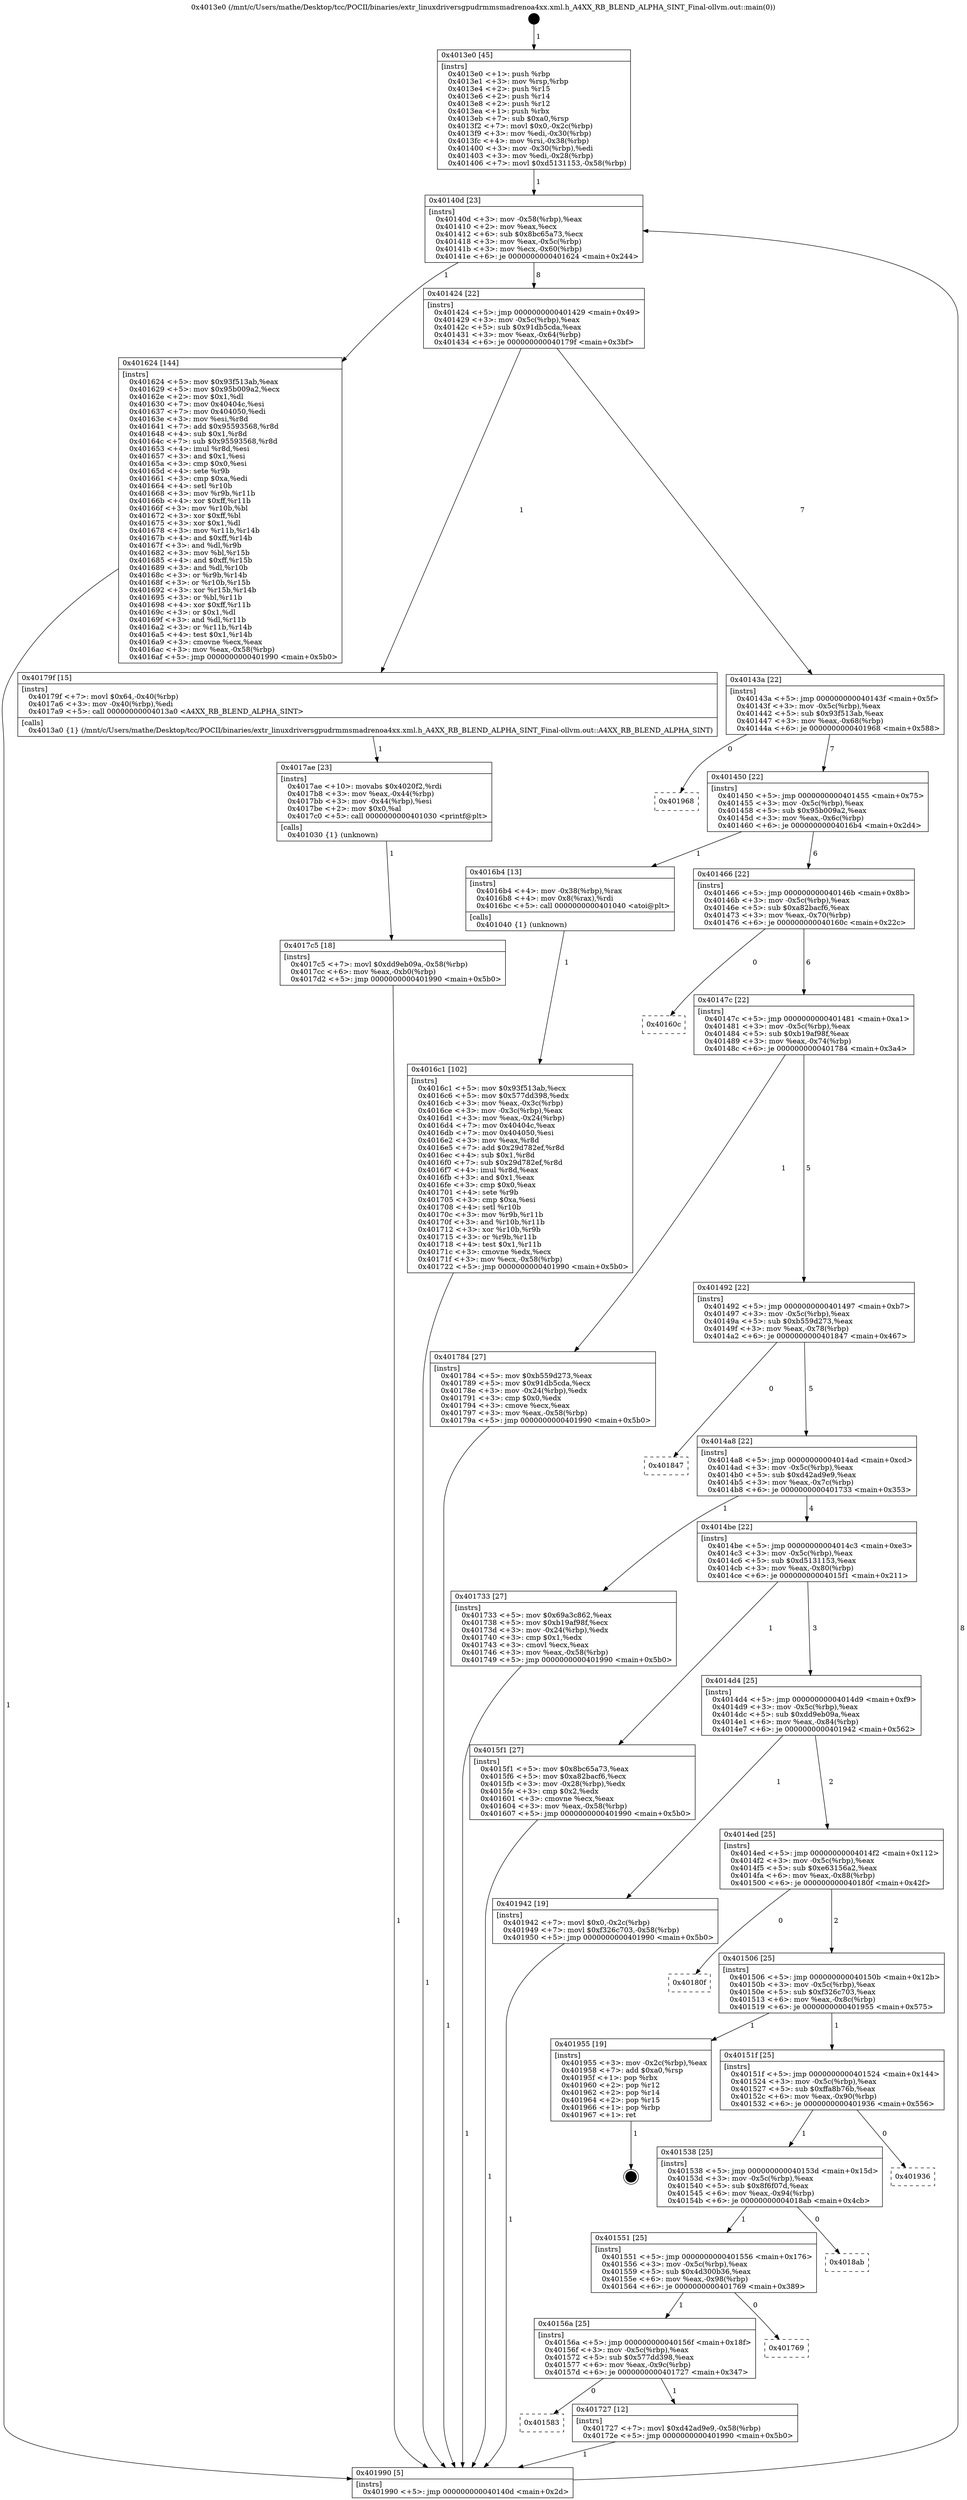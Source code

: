 digraph "0x4013e0" {
  label = "0x4013e0 (/mnt/c/Users/mathe/Desktop/tcc/POCII/binaries/extr_linuxdriversgpudrmmsmadrenoa4xx.xml.h_A4XX_RB_BLEND_ALPHA_SINT_Final-ollvm.out::main(0))"
  labelloc = "t"
  node[shape=record]

  Entry [label="",width=0.3,height=0.3,shape=circle,fillcolor=black,style=filled]
  "0x40140d" [label="{
     0x40140d [23]\l
     | [instrs]\l
     &nbsp;&nbsp;0x40140d \<+3\>: mov -0x58(%rbp),%eax\l
     &nbsp;&nbsp;0x401410 \<+2\>: mov %eax,%ecx\l
     &nbsp;&nbsp;0x401412 \<+6\>: sub $0x8bc65a73,%ecx\l
     &nbsp;&nbsp;0x401418 \<+3\>: mov %eax,-0x5c(%rbp)\l
     &nbsp;&nbsp;0x40141b \<+3\>: mov %ecx,-0x60(%rbp)\l
     &nbsp;&nbsp;0x40141e \<+6\>: je 0000000000401624 \<main+0x244\>\l
  }"]
  "0x401624" [label="{
     0x401624 [144]\l
     | [instrs]\l
     &nbsp;&nbsp;0x401624 \<+5\>: mov $0x93f513ab,%eax\l
     &nbsp;&nbsp;0x401629 \<+5\>: mov $0x95b009a2,%ecx\l
     &nbsp;&nbsp;0x40162e \<+2\>: mov $0x1,%dl\l
     &nbsp;&nbsp;0x401630 \<+7\>: mov 0x40404c,%esi\l
     &nbsp;&nbsp;0x401637 \<+7\>: mov 0x404050,%edi\l
     &nbsp;&nbsp;0x40163e \<+3\>: mov %esi,%r8d\l
     &nbsp;&nbsp;0x401641 \<+7\>: add $0x95593568,%r8d\l
     &nbsp;&nbsp;0x401648 \<+4\>: sub $0x1,%r8d\l
     &nbsp;&nbsp;0x40164c \<+7\>: sub $0x95593568,%r8d\l
     &nbsp;&nbsp;0x401653 \<+4\>: imul %r8d,%esi\l
     &nbsp;&nbsp;0x401657 \<+3\>: and $0x1,%esi\l
     &nbsp;&nbsp;0x40165a \<+3\>: cmp $0x0,%esi\l
     &nbsp;&nbsp;0x40165d \<+4\>: sete %r9b\l
     &nbsp;&nbsp;0x401661 \<+3\>: cmp $0xa,%edi\l
     &nbsp;&nbsp;0x401664 \<+4\>: setl %r10b\l
     &nbsp;&nbsp;0x401668 \<+3\>: mov %r9b,%r11b\l
     &nbsp;&nbsp;0x40166b \<+4\>: xor $0xff,%r11b\l
     &nbsp;&nbsp;0x40166f \<+3\>: mov %r10b,%bl\l
     &nbsp;&nbsp;0x401672 \<+3\>: xor $0xff,%bl\l
     &nbsp;&nbsp;0x401675 \<+3\>: xor $0x1,%dl\l
     &nbsp;&nbsp;0x401678 \<+3\>: mov %r11b,%r14b\l
     &nbsp;&nbsp;0x40167b \<+4\>: and $0xff,%r14b\l
     &nbsp;&nbsp;0x40167f \<+3\>: and %dl,%r9b\l
     &nbsp;&nbsp;0x401682 \<+3\>: mov %bl,%r15b\l
     &nbsp;&nbsp;0x401685 \<+4\>: and $0xff,%r15b\l
     &nbsp;&nbsp;0x401689 \<+3\>: and %dl,%r10b\l
     &nbsp;&nbsp;0x40168c \<+3\>: or %r9b,%r14b\l
     &nbsp;&nbsp;0x40168f \<+3\>: or %r10b,%r15b\l
     &nbsp;&nbsp;0x401692 \<+3\>: xor %r15b,%r14b\l
     &nbsp;&nbsp;0x401695 \<+3\>: or %bl,%r11b\l
     &nbsp;&nbsp;0x401698 \<+4\>: xor $0xff,%r11b\l
     &nbsp;&nbsp;0x40169c \<+3\>: or $0x1,%dl\l
     &nbsp;&nbsp;0x40169f \<+3\>: and %dl,%r11b\l
     &nbsp;&nbsp;0x4016a2 \<+3\>: or %r11b,%r14b\l
     &nbsp;&nbsp;0x4016a5 \<+4\>: test $0x1,%r14b\l
     &nbsp;&nbsp;0x4016a9 \<+3\>: cmovne %ecx,%eax\l
     &nbsp;&nbsp;0x4016ac \<+3\>: mov %eax,-0x58(%rbp)\l
     &nbsp;&nbsp;0x4016af \<+5\>: jmp 0000000000401990 \<main+0x5b0\>\l
  }"]
  "0x401424" [label="{
     0x401424 [22]\l
     | [instrs]\l
     &nbsp;&nbsp;0x401424 \<+5\>: jmp 0000000000401429 \<main+0x49\>\l
     &nbsp;&nbsp;0x401429 \<+3\>: mov -0x5c(%rbp),%eax\l
     &nbsp;&nbsp;0x40142c \<+5\>: sub $0x91db5cda,%eax\l
     &nbsp;&nbsp;0x401431 \<+3\>: mov %eax,-0x64(%rbp)\l
     &nbsp;&nbsp;0x401434 \<+6\>: je 000000000040179f \<main+0x3bf\>\l
  }"]
  Exit [label="",width=0.3,height=0.3,shape=circle,fillcolor=black,style=filled,peripheries=2]
  "0x40179f" [label="{
     0x40179f [15]\l
     | [instrs]\l
     &nbsp;&nbsp;0x40179f \<+7\>: movl $0x64,-0x40(%rbp)\l
     &nbsp;&nbsp;0x4017a6 \<+3\>: mov -0x40(%rbp),%edi\l
     &nbsp;&nbsp;0x4017a9 \<+5\>: call 00000000004013a0 \<A4XX_RB_BLEND_ALPHA_SINT\>\l
     | [calls]\l
     &nbsp;&nbsp;0x4013a0 \{1\} (/mnt/c/Users/mathe/Desktop/tcc/POCII/binaries/extr_linuxdriversgpudrmmsmadrenoa4xx.xml.h_A4XX_RB_BLEND_ALPHA_SINT_Final-ollvm.out::A4XX_RB_BLEND_ALPHA_SINT)\l
  }"]
  "0x40143a" [label="{
     0x40143a [22]\l
     | [instrs]\l
     &nbsp;&nbsp;0x40143a \<+5\>: jmp 000000000040143f \<main+0x5f\>\l
     &nbsp;&nbsp;0x40143f \<+3\>: mov -0x5c(%rbp),%eax\l
     &nbsp;&nbsp;0x401442 \<+5\>: sub $0x93f513ab,%eax\l
     &nbsp;&nbsp;0x401447 \<+3\>: mov %eax,-0x68(%rbp)\l
     &nbsp;&nbsp;0x40144a \<+6\>: je 0000000000401968 \<main+0x588\>\l
  }"]
  "0x4017c5" [label="{
     0x4017c5 [18]\l
     | [instrs]\l
     &nbsp;&nbsp;0x4017c5 \<+7\>: movl $0xdd9eb09a,-0x58(%rbp)\l
     &nbsp;&nbsp;0x4017cc \<+6\>: mov %eax,-0xb0(%rbp)\l
     &nbsp;&nbsp;0x4017d2 \<+5\>: jmp 0000000000401990 \<main+0x5b0\>\l
  }"]
  "0x401968" [label="{
     0x401968\l
  }", style=dashed]
  "0x401450" [label="{
     0x401450 [22]\l
     | [instrs]\l
     &nbsp;&nbsp;0x401450 \<+5\>: jmp 0000000000401455 \<main+0x75\>\l
     &nbsp;&nbsp;0x401455 \<+3\>: mov -0x5c(%rbp),%eax\l
     &nbsp;&nbsp;0x401458 \<+5\>: sub $0x95b009a2,%eax\l
     &nbsp;&nbsp;0x40145d \<+3\>: mov %eax,-0x6c(%rbp)\l
     &nbsp;&nbsp;0x401460 \<+6\>: je 00000000004016b4 \<main+0x2d4\>\l
  }"]
  "0x4017ae" [label="{
     0x4017ae [23]\l
     | [instrs]\l
     &nbsp;&nbsp;0x4017ae \<+10\>: movabs $0x4020f2,%rdi\l
     &nbsp;&nbsp;0x4017b8 \<+3\>: mov %eax,-0x44(%rbp)\l
     &nbsp;&nbsp;0x4017bb \<+3\>: mov -0x44(%rbp),%esi\l
     &nbsp;&nbsp;0x4017be \<+2\>: mov $0x0,%al\l
     &nbsp;&nbsp;0x4017c0 \<+5\>: call 0000000000401030 \<printf@plt\>\l
     | [calls]\l
     &nbsp;&nbsp;0x401030 \{1\} (unknown)\l
  }"]
  "0x4016b4" [label="{
     0x4016b4 [13]\l
     | [instrs]\l
     &nbsp;&nbsp;0x4016b4 \<+4\>: mov -0x38(%rbp),%rax\l
     &nbsp;&nbsp;0x4016b8 \<+4\>: mov 0x8(%rax),%rdi\l
     &nbsp;&nbsp;0x4016bc \<+5\>: call 0000000000401040 \<atoi@plt\>\l
     | [calls]\l
     &nbsp;&nbsp;0x401040 \{1\} (unknown)\l
  }"]
  "0x401466" [label="{
     0x401466 [22]\l
     | [instrs]\l
     &nbsp;&nbsp;0x401466 \<+5\>: jmp 000000000040146b \<main+0x8b\>\l
     &nbsp;&nbsp;0x40146b \<+3\>: mov -0x5c(%rbp),%eax\l
     &nbsp;&nbsp;0x40146e \<+5\>: sub $0xa82bacf6,%eax\l
     &nbsp;&nbsp;0x401473 \<+3\>: mov %eax,-0x70(%rbp)\l
     &nbsp;&nbsp;0x401476 \<+6\>: je 000000000040160c \<main+0x22c\>\l
  }"]
  "0x401583" [label="{
     0x401583\l
  }", style=dashed]
  "0x40160c" [label="{
     0x40160c\l
  }", style=dashed]
  "0x40147c" [label="{
     0x40147c [22]\l
     | [instrs]\l
     &nbsp;&nbsp;0x40147c \<+5\>: jmp 0000000000401481 \<main+0xa1\>\l
     &nbsp;&nbsp;0x401481 \<+3\>: mov -0x5c(%rbp),%eax\l
     &nbsp;&nbsp;0x401484 \<+5\>: sub $0xb19af98f,%eax\l
     &nbsp;&nbsp;0x401489 \<+3\>: mov %eax,-0x74(%rbp)\l
     &nbsp;&nbsp;0x40148c \<+6\>: je 0000000000401784 \<main+0x3a4\>\l
  }"]
  "0x401727" [label="{
     0x401727 [12]\l
     | [instrs]\l
     &nbsp;&nbsp;0x401727 \<+7\>: movl $0xd42ad9e9,-0x58(%rbp)\l
     &nbsp;&nbsp;0x40172e \<+5\>: jmp 0000000000401990 \<main+0x5b0\>\l
  }"]
  "0x401784" [label="{
     0x401784 [27]\l
     | [instrs]\l
     &nbsp;&nbsp;0x401784 \<+5\>: mov $0xb559d273,%eax\l
     &nbsp;&nbsp;0x401789 \<+5\>: mov $0x91db5cda,%ecx\l
     &nbsp;&nbsp;0x40178e \<+3\>: mov -0x24(%rbp),%edx\l
     &nbsp;&nbsp;0x401791 \<+3\>: cmp $0x0,%edx\l
     &nbsp;&nbsp;0x401794 \<+3\>: cmove %ecx,%eax\l
     &nbsp;&nbsp;0x401797 \<+3\>: mov %eax,-0x58(%rbp)\l
     &nbsp;&nbsp;0x40179a \<+5\>: jmp 0000000000401990 \<main+0x5b0\>\l
  }"]
  "0x401492" [label="{
     0x401492 [22]\l
     | [instrs]\l
     &nbsp;&nbsp;0x401492 \<+5\>: jmp 0000000000401497 \<main+0xb7\>\l
     &nbsp;&nbsp;0x401497 \<+3\>: mov -0x5c(%rbp),%eax\l
     &nbsp;&nbsp;0x40149a \<+5\>: sub $0xb559d273,%eax\l
     &nbsp;&nbsp;0x40149f \<+3\>: mov %eax,-0x78(%rbp)\l
     &nbsp;&nbsp;0x4014a2 \<+6\>: je 0000000000401847 \<main+0x467\>\l
  }"]
  "0x40156a" [label="{
     0x40156a [25]\l
     | [instrs]\l
     &nbsp;&nbsp;0x40156a \<+5\>: jmp 000000000040156f \<main+0x18f\>\l
     &nbsp;&nbsp;0x40156f \<+3\>: mov -0x5c(%rbp),%eax\l
     &nbsp;&nbsp;0x401572 \<+5\>: sub $0x577dd398,%eax\l
     &nbsp;&nbsp;0x401577 \<+6\>: mov %eax,-0x9c(%rbp)\l
     &nbsp;&nbsp;0x40157d \<+6\>: je 0000000000401727 \<main+0x347\>\l
  }"]
  "0x401847" [label="{
     0x401847\l
  }", style=dashed]
  "0x4014a8" [label="{
     0x4014a8 [22]\l
     | [instrs]\l
     &nbsp;&nbsp;0x4014a8 \<+5\>: jmp 00000000004014ad \<main+0xcd\>\l
     &nbsp;&nbsp;0x4014ad \<+3\>: mov -0x5c(%rbp),%eax\l
     &nbsp;&nbsp;0x4014b0 \<+5\>: sub $0xd42ad9e9,%eax\l
     &nbsp;&nbsp;0x4014b5 \<+3\>: mov %eax,-0x7c(%rbp)\l
     &nbsp;&nbsp;0x4014b8 \<+6\>: je 0000000000401733 \<main+0x353\>\l
  }"]
  "0x401769" [label="{
     0x401769\l
  }", style=dashed]
  "0x401733" [label="{
     0x401733 [27]\l
     | [instrs]\l
     &nbsp;&nbsp;0x401733 \<+5\>: mov $0x69a3c862,%eax\l
     &nbsp;&nbsp;0x401738 \<+5\>: mov $0xb19af98f,%ecx\l
     &nbsp;&nbsp;0x40173d \<+3\>: mov -0x24(%rbp),%edx\l
     &nbsp;&nbsp;0x401740 \<+3\>: cmp $0x1,%edx\l
     &nbsp;&nbsp;0x401743 \<+3\>: cmovl %ecx,%eax\l
     &nbsp;&nbsp;0x401746 \<+3\>: mov %eax,-0x58(%rbp)\l
     &nbsp;&nbsp;0x401749 \<+5\>: jmp 0000000000401990 \<main+0x5b0\>\l
  }"]
  "0x4014be" [label="{
     0x4014be [22]\l
     | [instrs]\l
     &nbsp;&nbsp;0x4014be \<+5\>: jmp 00000000004014c3 \<main+0xe3\>\l
     &nbsp;&nbsp;0x4014c3 \<+3\>: mov -0x5c(%rbp),%eax\l
     &nbsp;&nbsp;0x4014c6 \<+5\>: sub $0xd5131153,%eax\l
     &nbsp;&nbsp;0x4014cb \<+3\>: mov %eax,-0x80(%rbp)\l
     &nbsp;&nbsp;0x4014ce \<+6\>: je 00000000004015f1 \<main+0x211\>\l
  }"]
  "0x401551" [label="{
     0x401551 [25]\l
     | [instrs]\l
     &nbsp;&nbsp;0x401551 \<+5\>: jmp 0000000000401556 \<main+0x176\>\l
     &nbsp;&nbsp;0x401556 \<+3\>: mov -0x5c(%rbp),%eax\l
     &nbsp;&nbsp;0x401559 \<+5\>: sub $0x4d300b36,%eax\l
     &nbsp;&nbsp;0x40155e \<+6\>: mov %eax,-0x98(%rbp)\l
     &nbsp;&nbsp;0x401564 \<+6\>: je 0000000000401769 \<main+0x389\>\l
  }"]
  "0x4015f1" [label="{
     0x4015f1 [27]\l
     | [instrs]\l
     &nbsp;&nbsp;0x4015f1 \<+5\>: mov $0x8bc65a73,%eax\l
     &nbsp;&nbsp;0x4015f6 \<+5\>: mov $0xa82bacf6,%ecx\l
     &nbsp;&nbsp;0x4015fb \<+3\>: mov -0x28(%rbp),%edx\l
     &nbsp;&nbsp;0x4015fe \<+3\>: cmp $0x2,%edx\l
     &nbsp;&nbsp;0x401601 \<+3\>: cmovne %ecx,%eax\l
     &nbsp;&nbsp;0x401604 \<+3\>: mov %eax,-0x58(%rbp)\l
     &nbsp;&nbsp;0x401607 \<+5\>: jmp 0000000000401990 \<main+0x5b0\>\l
  }"]
  "0x4014d4" [label="{
     0x4014d4 [25]\l
     | [instrs]\l
     &nbsp;&nbsp;0x4014d4 \<+5\>: jmp 00000000004014d9 \<main+0xf9\>\l
     &nbsp;&nbsp;0x4014d9 \<+3\>: mov -0x5c(%rbp),%eax\l
     &nbsp;&nbsp;0x4014dc \<+5\>: sub $0xdd9eb09a,%eax\l
     &nbsp;&nbsp;0x4014e1 \<+6\>: mov %eax,-0x84(%rbp)\l
     &nbsp;&nbsp;0x4014e7 \<+6\>: je 0000000000401942 \<main+0x562\>\l
  }"]
  "0x401990" [label="{
     0x401990 [5]\l
     | [instrs]\l
     &nbsp;&nbsp;0x401990 \<+5\>: jmp 000000000040140d \<main+0x2d\>\l
  }"]
  "0x4013e0" [label="{
     0x4013e0 [45]\l
     | [instrs]\l
     &nbsp;&nbsp;0x4013e0 \<+1\>: push %rbp\l
     &nbsp;&nbsp;0x4013e1 \<+3\>: mov %rsp,%rbp\l
     &nbsp;&nbsp;0x4013e4 \<+2\>: push %r15\l
     &nbsp;&nbsp;0x4013e6 \<+2\>: push %r14\l
     &nbsp;&nbsp;0x4013e8 \<+2\>: push %r12\l
     &nbsp;&nbsp;0x4013ea \<+1\>: push %rbx\l
     &nbsp;&nbsp;0x4013eb \<+7\>: sub $0xa0,%rsp\l
     &nbsp;&nbsp;0x4013f2 \<+7\>: movl $0x0,-0x2c(%rbp)\l
     &nbsp;&nbsp;0x4013f9 \<+3\>: mov %edi,-0x30(%rbp)\l
     &nbsp;&nbsp;0x4013fc \<+4\>: mov %rsi,-0x38(%rbp)\l
     &nbsp;&nbsp;0x401400 \<+3\>: mov -0x30(%rbp),%edi\l
     &nbsp;&nbsp;0x401403 \<+3\>: mov %edi,-0x28(%rbp)\l
     &nbsp;&nbsp;0x401406 \<+7\>: movl $0xd5131153,-0x58(%rbp)\l
  }"]
  "0x4016c1" [label="{
     0x4016c1 [102]\l
     | [instrs]\l
     &nbsp;&nbsp;0x4016c1 \<+5\>: mov $0x93f513ab,%ecx\l
     &nbsp;&nbsp;0x4016c6 \<+5\>: mov $0x577dd398,%edx\l
     &nbsp;&nbsp;0x4016cb \<+3\>: mov %eax,-0x3c(%rbp)\l
     &nbsp;&nbsp;0x4016ce \<+3\>: mov -0x3c(%rbp),%eax\l
     &nbsp;&nbsp;0x4016d1 \<+3\>: mov %eax,-0x24(%rbp)\l
     &nbsp;&nbsp;0x4016d4 \<+7\>: mov 0x40404c,%eax\l
     &nbsp;&nbsp;0x4016db \<+7\>: mov 0x404050,%esi\l
     &nbsp;&nbsp;0x4016e2 \<+3\>: mov %eax,%r8d\l
     &nbsp;&nbsp;0x4016e5 \<+7\>: add $0x29d782ef,%r8d\l
     &nbsp;&nbsp;0x4016ec \<+4\>: sub $0x1,%r8d\l
     &nbsp;&nbsp;0x4016f0 \<+7\>: sub $0x29d782ef,%r8d\l
     &nbsp;&nbsp;0x4016f7 \<+4\>: imul %r8d,%eax\l
     &nbsp;&nbsp;0x4016fb \<+3\>: and $0x1,%eax\l
     &nbsp;&nbsp;0x4016fe \<+3\>: cmp $0x0,%eax\l
     &nbsp;&nbsp;0x401701 \<+4\>: sete %r9b\l
     &nbsp;&nbsp;0x401705 \<+3\>: cmp $0xa,%esi\l
     &nbsp;&nbsp;0x401708 \<+4\>: setl %r10b\l
     &nbsp;&nbsp;0x40170c \<+3\>: mov %r9b,%r11b\l
     &nbsp;&nbsp;0x40170f \<+3\>: and %r10b,%r11b\l
     &nbsp;&nbsp;0x401712 \<+3\>: xor %r10b,%r9b\l
     &nbsp;&nbsp;0x401715 \<+3\>: or %r9b,%r11b\l
     &nbsp;&nbsp;0x401718 \<+4\>: test $0x1,%r11b\l
     &nbsp;&nbsp;0x40171c \<+3\>: cmovne %edx,%ecx\l
     &nbsp;&nbsp;0x40171f \<+3\>: mov %ecx,-0x58(%rbp)\l
     &nbsp;&nbsp;0x401722 \<+5\>: jmp 0000000000401990 \<main+0x5b0\>\l
  }"]
  "0x4018ab" [label="{
     0x4018ab\l
  }", style=dashed]
  "0x401942" [label="{
     0x401942 [19]\l
     | [instrs]\l
     &nbsp;&nbsp;0x401942 \<+7\>: movl $0x0,-0x2c(%rbp)\l
     &nbsp;&nbsp;0x401949 \<+7\>: movl $0xf326c703,-0x58(%rbp)\l
     &nbsp;&nbsp;0x401950 \<+5\>: jmp 0000000000401990 \<main+0x5b0\>\l
  }"]
  "0x4014ed" [label="{
     0x4014ed [25]\l
     | [instrs]\l
     &nbsp;&nbsp;0x4014ed \<+5\>: jmp 00000000004014f2 \<main+0x112\>\l
     &nbsp;&nbsp;0x4014f2 \<+3\>: mov -0x5c(%rbp),%eax\l
     &nbsp;&nbsp;0x4014f5 \<+5\>: sub $0xe63156a2,%eax\l
     &nbsp;&nbsp;0x4014fa \<+6\>: mov %eax,-0x88(%rbp)\l
     &nbsp;&nbsp;0x401500 \<+6\>: je 000000000040180f \<main+0x42f\>\l
  }"]
  "0x401538" [label="{
     0x401538 [25]\l
     | [instrs]\l
     &nbsp;&nbsp;0x401538 \<+5\>: jmp 000000000040153d \<main+0x15d\>\l
     &nbsp;&nbsp;0x40153d \<+3\>: mov -0x5c(%rbp),%eax\l
     &nbsp;&nbsp;0x401540 \<+5\>: sub $0x8f6f07d,%eax\l
     &nbsp;&nbsp;0x401545 \<+6\>: mov %eax,-0x94(%rbp)\l
     &nbsp;&nbsp;0x40154b \<+6\>: je 00000000004018ab \<main+0x4cb\>\l
  }"]
  "0x40180f" [label="{
     0x40180f\l
  }", style=dashed]
  "0x401506" [label="{
     0x401506 [25]\l
     | [instrs]\l
     &nbsp;&nbsp;0x401506 \<+5\>: jmp 000000000040150b \<main+0x12b\>\l
     &nbsp;&nbsp;0x40150b \<+3\>: mov -0x5c(%rbp),%eax\l
     &nbsp;&nbsp;0x40150e \<+5\>: sub $0xf326c703,%eax\l
     &nbsp;&nbsp;0x401513 \<+6\>: mov %eax,-0x8c(%rbp)\l
     &nbsp;&nbsp;0x401519 \<+6\>: je 0000000000401955 \<main+0x575\>\l
  }"]
  "0x401936" [label="{
     0x401936\l
  }", style=dashed]
  "0x401955" [label="{
     0x401955 [19]\l
     | [instrs]\l
     &nbsp;&nbsp;0x401955 \<+3\>: mov -0x2c(%rbp),%eax\l
     &nbsp;&nbsp;0x401958 \<+7\>: add $0xa0,%rsp\l
     &nbsp;&nbsp;0x40195f \<+1\>: pop %rbx\l
     &nbsp;&nbsp;0x401960 \<+2\>: pop %r12\l
     &nbsp;&nbsp;0x401962 \<+2\>: pop %r14\l
     &nbsp;&nbsp;0x401964 \<+2\>: pop %r15\l
     &nbsp;&nbsp;0x401966 \<+1\>: pop %rbp\l
     &nbsp;&nbsp;0x401967 \<+1\>: ret\l
  }"]
  "0x40151f" [label="{
     0x40151f [25]\l
     | [instrs]\l
     &nbsp;&nbsp;0x40151f \<+5\>: jmp 0000000000401524 \<main+0x144\>\l
     &nbsp;&nbsp;0x401524 \<+3\>: mov -0x5c(%rbp),%eax\l
     &nbsp;&nbsp;0x401527 \<+5\>: sub $0xffa8b76b,%eax\l
     &nbsp;&nbsp;0x40152c \<+6\>: mov %eax,-0x90(%rbp)\l
     &nbsp;&nbsp;0x401532 \<+6\>: je 0000000000401936 \<main+0x556\>\l
  }"]
  Entry -> "0x4013e0" [label=" 1"]
  "0x40140d" -> "0x401624" [label=" 1"]
  "0x40140d" -> "0x401424" [label=" 8"]
  "0x401955" -> Exit [label=" 1"]
  "0x401424" -> "0x40179f" [label=" 1"]
  "0x401424" -> "0x40143a" [label=" 7"]
  "0x401942" -> "0x401990" [label=" 1"]
  "0x40143a" -> "0x401968" [label=" 0"]
  "0x40143a" -> "0x401450" [label=" 7"]
  "0x4017c5" -> "0x401990" [label=" 1"]
  "0x401450" -> "0x4016b4" [label=" 1"]
  "0x401450" -> "0x401466" [label=" 6"]
  "0x4017ae" -> "0x4017c5" [label=" 1"]
  "0x401466" -> "0x40160c" [label=" 0"]
  "0x401466" -> "0x40147c" [label=" 6"]
  "0x40179f" -> "0x4017ae" [label=" 1"]
  "0x40147c" -> "0x401784" [label=" 1"]
  "0x40147c" -> "0x401492" [label=" 5"]
  "0x401784" -> "0x401990" [label=" 1"]
  "0x401492" -> "0x401847" [label=" 0"]
  "0x401492" -> "0x4014a8" [label=" 5"]
  "0x401727" -> "0x401990" [label=" 1"]
  "0x4014a8" -> "0x401733" [label=" 1"]
  "0x4014a8" -> "0x4014be" [label=" 4"]
  "0x40156a" -> "0x401583" [label=" 0"]
  "0x4014be" -> "0x4015f1" [label=" 1"]
  "0x4014be" -> "0x4014d4" [label=" 3"]
  "0x4015f1" -> "0x401990" [label=" 1"]
  "0x4013e0" -> "0x40140d" [label=" 1"]
  "0x401990" -> "0x40140d" [label=" 8"]
  "0x401624" -> "0x401990" [label=" 1"]
  "0x4016b4" -> "0x4016c1" [label=" 1"]
  "0x4016c1" -> "0x401990" [label=" 1"]
  "0x401733" -> "0x401990" [label=" 1"]
  "0x4014d4" -> "0x401942" [label=" 1"]
  "0x4014d4" -> "0x4014ed" [label=" 2"]
  "0x401551" -> "0x40156a" [label=" 1"]
  "0x4014ed" -> "0x40180f" [label=" 0"]
  "0x4014ed" -> "0x401506" [label=" 2"]
  "0x40156a" -> "0x401727" [label=" 1"]
  "0x401506" -> "0x401955" [label=" 1"]
  "0x401506" -> "0x40151f" [label=" 1"]
  "0x401538" -> "0x401551" [label=" 1"]
  "0x40151f" -> "0x401936" [label=" 0"]
  "0x40151f" -> "0x401538" [label=" 1"]
  "0x401551" -> "0x401769" [label=" 0"]
  "0x401538" -> "0x4018ab" [label=" 0"]
}

